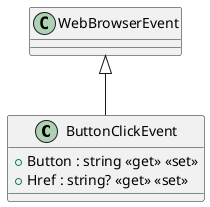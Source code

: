 @startuml
class ButtonClickEvent {
    + Button : string <<get>> <<set>>
    + Href : string? <<get>> <<set>>
}
WebBrowserEvent <|-- ButtonClickEvent
@enduml
